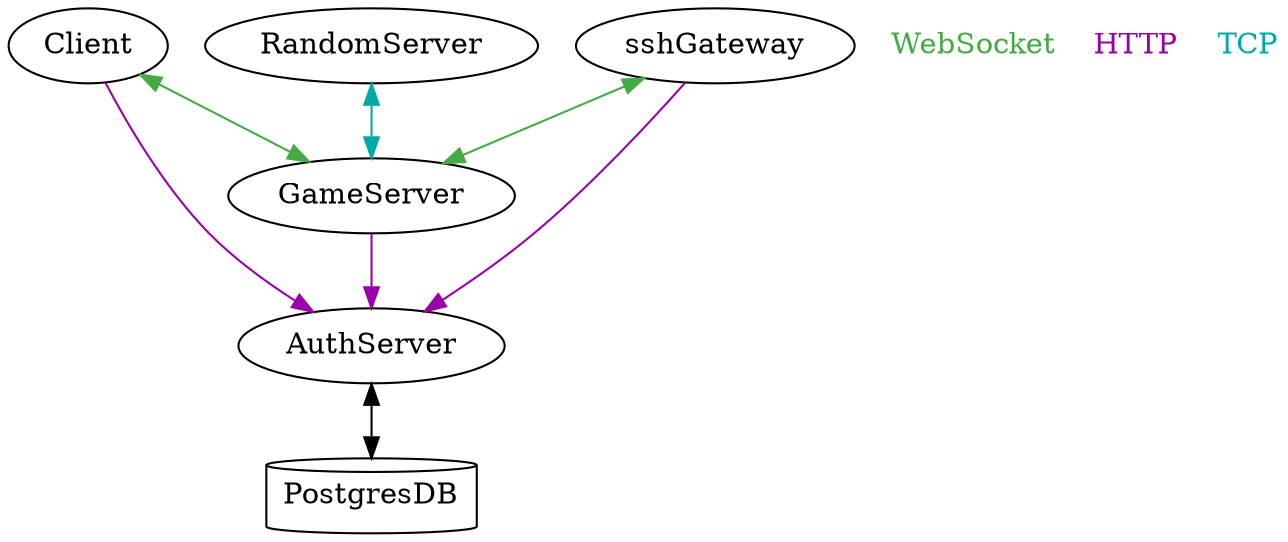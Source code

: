 digraph {
  GameServer -> AuthServer [color="#9900aa"]
  RandomServer -> GameServer [dir="both", color="#00aaaa"]
  Client -> GameServer [dir="both", color="#44aa44"] 
  Client -> AuthServer [color="#9900aa"]
  PostgresDB [shape="cylinder"]
  AuthServer -> PostgresDB [dir="both"]
  WebSocket [fontcolor="#44aa44", shape=plain]
  HTTP [fontcolor="#9900aa", shape=plain]
  TCP [fontcolor="#00aaaa", shape=plain]
  sshGateway -> GameServer [dir="both", color="#44aa44"]
  sshGateway -> AuthServer [color="#9900aa"]
}
